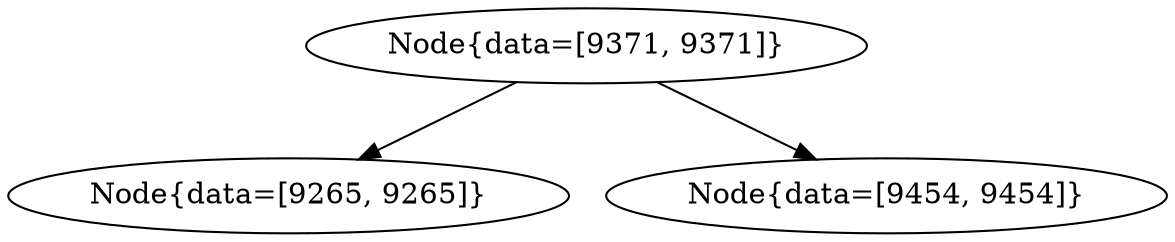 digraph G{
997031677 [label="Node{data=[9371, 9371]}"]
997031677 -> 20467512
20467512 [label="Node{data=[9265, 9265]}"]
997031677 -> 295313650
295313650 [label="Node{data=[9454, 9454]}"]
}